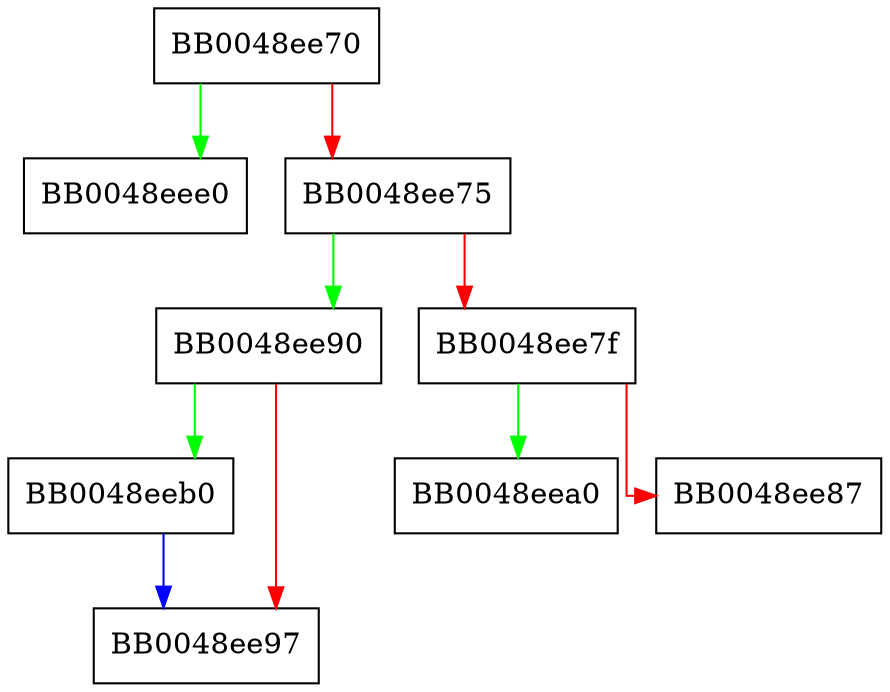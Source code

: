digraph SSL_connect {
  node [shape="box"];
  graph [splines=ortho];
  BB0048ee70 -> BB0048eee0 [color="green"];
  BB0048ee70 -> BB0048ee75 [color="red"];
  BB0048ee75 -> BB0048ee90 [color="green"];
  BB0048ee75 -> BB0048ee7f [color="red"];
  BB0048ee7f -> BB0048eea0 [color="green"];
  BB0048ee7f -> BB0048ee87 [color="red"];
  BB0048ee90 -> BB0048eeb0 [color="green"];
  BB0048ee90 -> BB0048ee97 [color="red"];
  BB0048eeb0 -> BB0048ee97 [color="blue"];
}